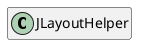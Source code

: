 @startuml
set namespaceSeparator \\
hide members
hide << alias >> circle

class JLayoutHelper
@enduml

